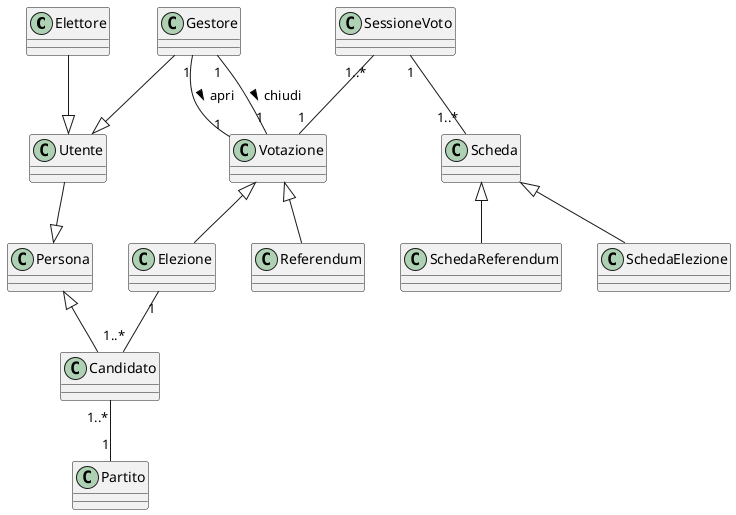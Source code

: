 @startuml

Elettore --|> Utente
Gestore --|> Utente
Utente --|> Persona
Gestore "1" -- "1" Votazione: apri >
Gestore "1" -- "1" Votazione: chiudi >
Votazione <|-- Elezione
Votazione <|-- Referendum
Persona <|-- Candidato
Candidato "1..*" -- "1" Partito
Elezione "1" -- "1..*" Candidato
SessioneVoto "1..*" -- "1" Votazione
SessioneVoto "1" -- "1..*" Scheda
Scheda <|-- SchedaReferendum
Scheda <|-- SchedaElezione

@enduml